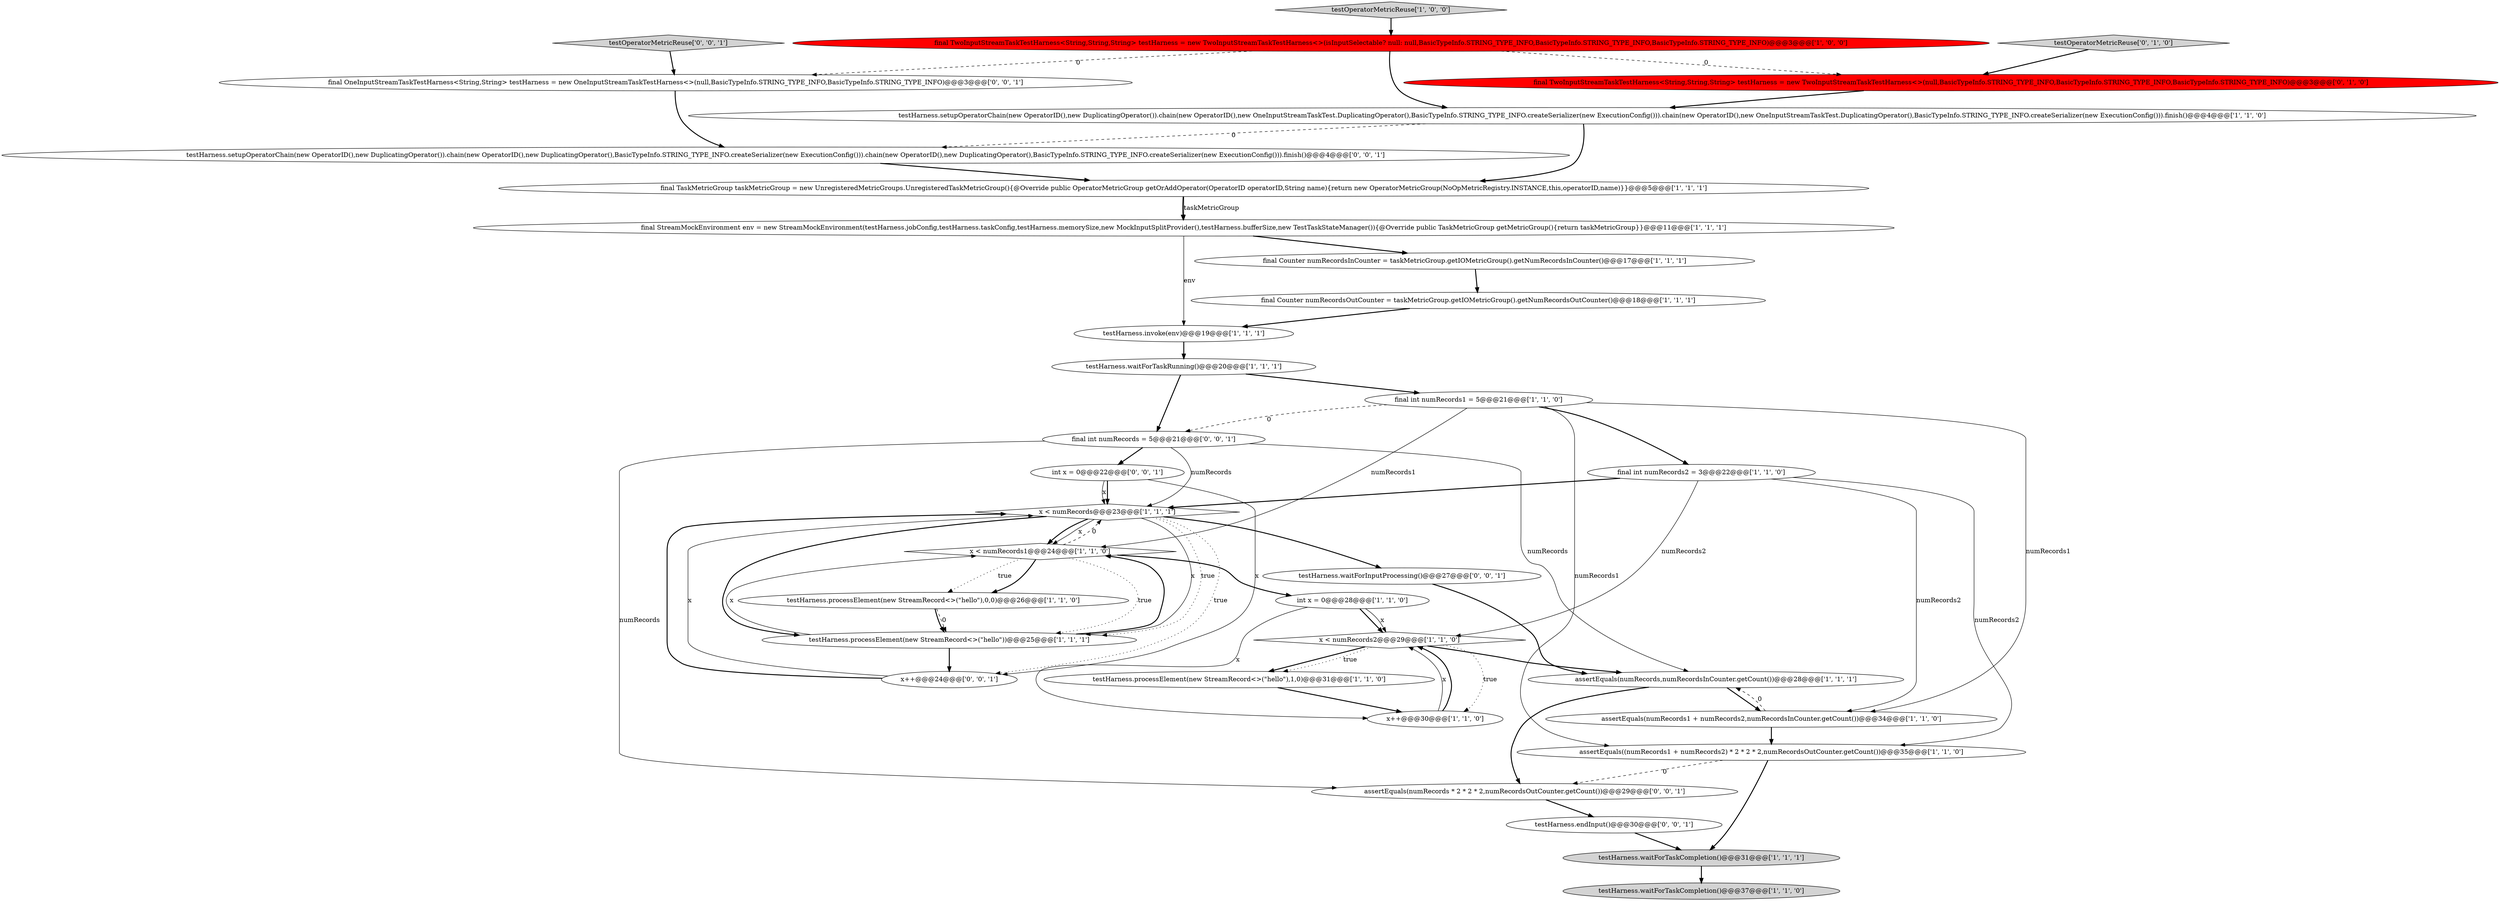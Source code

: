digraph {
24 [style = filled, label = "testOperatorMetricReuse['0', '1', '0']", fillcolor = lightgray, shape = diamond image = "AAA0AAABBB2BBB"];
22 [style = filled, label = "final Counter numRecordsInCounter = taskMetricGroup.getIOMetricGroup().getNumRecordsInCounter()@@@17@@@['1', '1', '1']", fillcolor = white, shape = ellipse image = "AAA0AAABBB1BBB"];
15 [style = filled, label = "x < numRecords2@@@29@@@['1', '1', '0']", fillcolor = white, shape = diamond image = "AAA0AAABBB1BBB"];
30 [style = filled, label = "testOperatorMetricReuse['0', '0', '1']", fillcolor = lightgray, shape = diamond image = "AAA0AAABBB3BBB"];
19 [style = filled, label = "testHarness.invoke(env)@@@19@@@['1', '1', '1']", fillcolor = white, shape = ellipse image = "AAA0AAABBB1BBB"];
18 [style = filled, label = "assertEquals(numRecords,numRecordsInCounter.getCount())@@@28@@@['1', '1', '1']", fillcolor = white, shape = ellipse image = "AAA0AAABBB1BBB"];
13 [style = filled, label = "assertEquals(numRecords1 + numRecords2,numRecordsInCounter.getCount())@@@34@@@['1', '1', '0']", fillcolor = white, shape = ellipse image = "AAA0AAABBB1BBB"];
7 [style = filled, label = "testHarness.processElement(new StreamRecord<>(\"hello\"),1,0)@@@31@@@['1', '1', '0']", fillcolor = white, shape = ellipse image = "AAA0AAABBB1BBB"];
1 [style = filled, label = "testHarness.waitForTaskCompletion()@@@31@@@['1', '1', '1']", fillcolor = lightgray, shape = ellipse image = "AAA0AAABBB1BBB"];
5 [style = filled, label = "final int numRecords2 = 3@@@22@@@['1', '1', '0']", fillcolor = white, shape = ellipse image = "AAA0AAABBB1BBB"];
6 [style = filled, label = "x < numRecords1@@@24@@@['1', '1', '0']", fillcolor = white, shape = diamond image = "AAA0AAABBB1BBB"];
32 [style = filled, label = "final OneInputStreamTaskTestHarness<String,String> testHarness = new OneInputStreamTaskTestHarness<>(null,BasicTypeInfo.STRING_TYPE_INFO,BasicTypeInfo.STRING_TYPE_INFO)@@@3@@@['0', '0', '1']", fillcolor = white, shape = ellipse image = "AAA0AAABBB3BBB"];
9 [style = filled, label = "final TwoInputStreamTaskTestHarness<String,String,String> testHarness = new TwoInputStreamTaskTestHarness<>(isInputSelectable? null: null,BasicTypeInfo.STRING_TYPE_INFO,BasicTypeInfo.STRING_TYPE_INFO,BasicTypeInfo.STRING_TYPE_INFO)@@@3@@@['1', '0', '0']", fillcolor = red, shape = ellipse image = "AAA1AAABBB1BBB"];
4 [style = filled, label = "x < numRecords@@@23@@@['1', '1', '1']", fillcolor = white, shape = diamond image = "AAA0AAABBB1BBB"];
17 [style = filled, label = "testHarness.processElement(new StreamRecord<>(\"hello\"))@@@25@@@['1', '1', '1']", fillcolor = white, shape = ellipse image = "AAA0AAABBB1BBB"];
25 [style = filled, label = "final TwoInputStreamTaskTestHarness<String,String,String> testHarness = new TwoInputStreamTaskTestHarness<>(null,BasicTypeInfo.STRING_TYPE_INFO,BasicTypeInfo.STRING_TYPE_INFO,BasicTypeInfo.STRING_TYPE_INFO)@@@3@@@['0', '1', '0']", fillcolor = red, shape = ellipse image = "AAA1AAABBB2BBB"];
26 [style = filled, label = "testHarness.setupOperatorChain(new OperatorID(),new DuplicatingOperator()).chain(new OperatorID(),new DuplicatingOperator(),BasicTypeInfo.STRING_TYPE_INFO.createSerializer(new ExecutionConfig())).chain(new OperatorID(),new DuplicatingOperator(),BasicTypeInfo.STRING_TYPE_INFO.createSerializer(new ExecutionConfig())).finish()@@@4@@@['0', '0', '1']", fillcolor = white, shape = ellipse image = "AAA0AAABBB3BBB"];
29 [style = filled, label = "final int numRecords = 5@@@21@@@['0', '0', '1']", fillcolor = white, shape = ellipse image = "AAA0AAABBB3BBB"];
23 [style = filled, label = "testHarness.waitForTaskRunning()@@@20@@@['1', '1', '1']", fillcolor = white, shape = ellipse image = "AAA0AAABBB1BBB"];
2 [style = filled, label = "final StreamMockEnvironment env = new StreamMockEnvironment(testHarness.jobConfig,testHarness.taskConfig,testHarness.memorySize,new MockInputSplitProvider(),testHarness.bufferSize,new TestTaskStateManager()){@Override public TaskMetricGroup getMetricGroup(){return taskMetricGroup}}@@@11@@@['1', '1', '1']", fillcolor = white, shape = ellipse image = "AAA0AAABBB1BBB"];
0 [style = filled, label = "assertEquals((numRecords1 + numRecords2) * 2 * 2 * 2,numRecordsOutCounter.getCount())@@@35@@@['1', '1', '0']", fillcolor = white, shape = ellipse image = "AAA0AAABBB1BBB"];
16 [style = filled, label = "testHarness.setupOperatorChain(new OperatorID(),new DuplicatingOperator()).chain(new OperatorID(),new OneInputStreamTaskTest.DuplicatingOperator(),BasicTypeInfo.STRING_TYPE_INFO.createSerializer(new ExecutionConfig())).chain(new OperatorID(),new OneInputStreamTaskTest.DuplicatingOperator(),BasicTypeInfo.STRING_TYPE_INFO.createSerializer(new ExecutionConfig())).finish()@@@4@@@['1', '1', '0']", fillcolor = white, shape = ellipse image = "AAA0AAABBB1BBB"];
14 [style = filled, label = "final TaskMetricGroup taskMetricGroup = new UnregisteredMetricGroups.UnregisteredTaskMetricGroup(){@Override public OperatorMetricGroup getOrAddOperator(OperatorID operatorID,String name){return new OperatorMetricGroup(NoOpMetricRegistry.INSTANCE,this,operatorID,name)}}@@@5@@@['1', '1', '1']", fillcolor = white, shape = ellipse image = "AAA0AAABBB1BBB"];
21 [style = filled, label = "testHarness.waitForTaskCompletion()@@@37@@@['1', '1', '0']", fillcolor = lightgray, shape = ellipse image = "AAA0AAABBB1BBB"];
8 [style = filled, label = "testOperatorMetricReuse['1', '0', '0']", fillcolor = lightgray, shape = diamond image = "AAA0AAABBB1BBB"];
33 [style = filled, label = "x++@@@24@@@['0', '0', '1']", fillcolor = white, shape = ellipse image = "AAA0AAABBB3BBB"];
34 [style = filled, label = "assertEquals(numRecords * 2 * 2 * 2,numRecordsOutCounter.getCount())@@@29@@@['0', '0', '1']", fillcolor = white, shape = ellipse image = "AAA0AAABBB3BBB"];
11 [style = filled, label = "int x = 0@@@28@@@['1', '1', '0']", fillcolor = white, shape = ellipse image = "AAA0AAABBB1BBB"];
20 [style = filled, label = "x++@@@30@@@['1', '1', '0']", fillcolor = white, shape = ellipse image = "AAA0AAABBB1BBB"];
28 [style = filled, label = "testHarness.waitForInputProcessing()@@@27@@@['0', '0', '1']", fillcolor = white, shape = ellipse image = "AAA0AAABBB3BBB"];
10 [style = filled, label = "testHarness.processElement(new StreamRecord<>(\"hello\"),0,0)@@@26@@@['1', '1', '0']", fillcolor = white, shape = ellipse image = "AAA0AAABBB1BBB"];
3 [style = filled, label = "final int numRecords1 = 5@@@21@@@['1', '1', '0']", fillcolor = white, shape = ellipse image = "AAA0AAABBB1BBB"];
27 [style = filled, label = "testHarness.endInput()@@@30@@@['0', '0', '1']", fillcolor = white, shape = ellipse image = "AAA0AAABBB3BBB"];
31 [style = filled, label = "int x = 0@@@22@@@['0', '0', '1']", fillcolor = white, shape = ellipse image = "AAA0AAABBB3BBB"];
12 [style = filled, label = "final Counter numRecordsOutCounter = taskMetricGroup.getIOMetricGroup().getNumRecordsOutCounter()@@@18@@@['1', '1', '1']", fillcolor = white, shape = ellipse image = "AAA0AAABBB1BBB"];
3->29 [style = dashed, label="0"];
27->1 [style = bold, label=""];
28->18 [style = bold, label=""];
4->17 [style = bold, label=""];
15->7 [style = bold, label=""];
17->6 [style = bold, label=""];
4->6 [style = bold, label=""];
3->0 [style = solid, label="numRecords1"];
18->34 [style = bold, label=""];
29->31 [style = bold, label=""];
33->4 [style = bold, label=""];
6->4 [style = dashed, label="0"];
26->14 [style = bold, label=""];
29->34 [style = solid, label="numRecords"];
31->4 [style = bold, label=""];
30->32 [style = bold, label=""];
15->20 [style = dotted, label="true"];
23->3 [style = bold, label=""];
10->17 [style = bold, label=""];
17->33 [style = bold, label=""];
33->4 [style = solid, label="x"];
7->20 [style = bold, label=""];
29->18 [style = solid, label="numRecords"];
2->19 [style = solid, label="env"];
15->7 [style = dotted, label="true"];
25->16 [style = bold, label=""];
15->18 [style = bold, label=""];
32->26 [style = bold, label=""];
3->13 [style = solid, label="numRecords1"];
9->16 [style = bold, label=""];
4->28 [style = bold, label=""];
11->15 [style = bold, label=""];
17->6 [style = solid, label="x"];
31->4 [style = solid, label="x"];
3->6 [style = solid, label="numRecords1"];
6->17 [style = dotted, label="true"];
4->33 [style = dotted, label="true"];
11->15 [style = solid, label="x"];
23->29 [style = bold, label=""];
6->10 [style = dotted, label="true"];
9->32 [style = dashed, label="0"];
16->26 [style = dashed, label="0"];
3->5 [style = bold, label=""];
20->15 [style = solid, label="x"];
5->13 [style = solid, label="numRecords2"];
1->21 [style = bold, label=""];
22->12 [style = bold, label=""];
19->23 [style = bold, label=""];
6->11 [style = bold, label=""];
6->10 [style = bold, label=""];
5->4 [style = bold, label=""];
0->1 [style = bold, label=""];
24->25 [style = bold, label=""];
5->0 [style = solid, label="numRecords2"];
8->9 [style = bold, label=""];
18->13 [style = bold, label=""];
4->6 [style = solid, label="x"];
4->17 [style = solid, label="x"];
31->33 [style = solid, label="x"];
5->15 [style = solid, label="numRecords2"];
16->14 [style = bold, label=""];
10->17 [style = dashed, label="0"];
0->34 [style = dashed, label="0"];
14->2 [style = bold, label=""];
14->2 [style = solid, label="taskMetricGroup"];
9->25 [style = dashed, label="0"];
2->22 [style = bold, label=""];
12->19 [style = bold, label=""];
13->18 [style = dashed, label="0"];
4->17 [style = dotted, label="true"];
20->15 [style = bold, label=""];
29->4 [style = solid, label="numRecords"];
13->0 [style = bold, label=""];
34->27 [style = bold, label=""];
11->20 [style = solid, label="x"];
}
